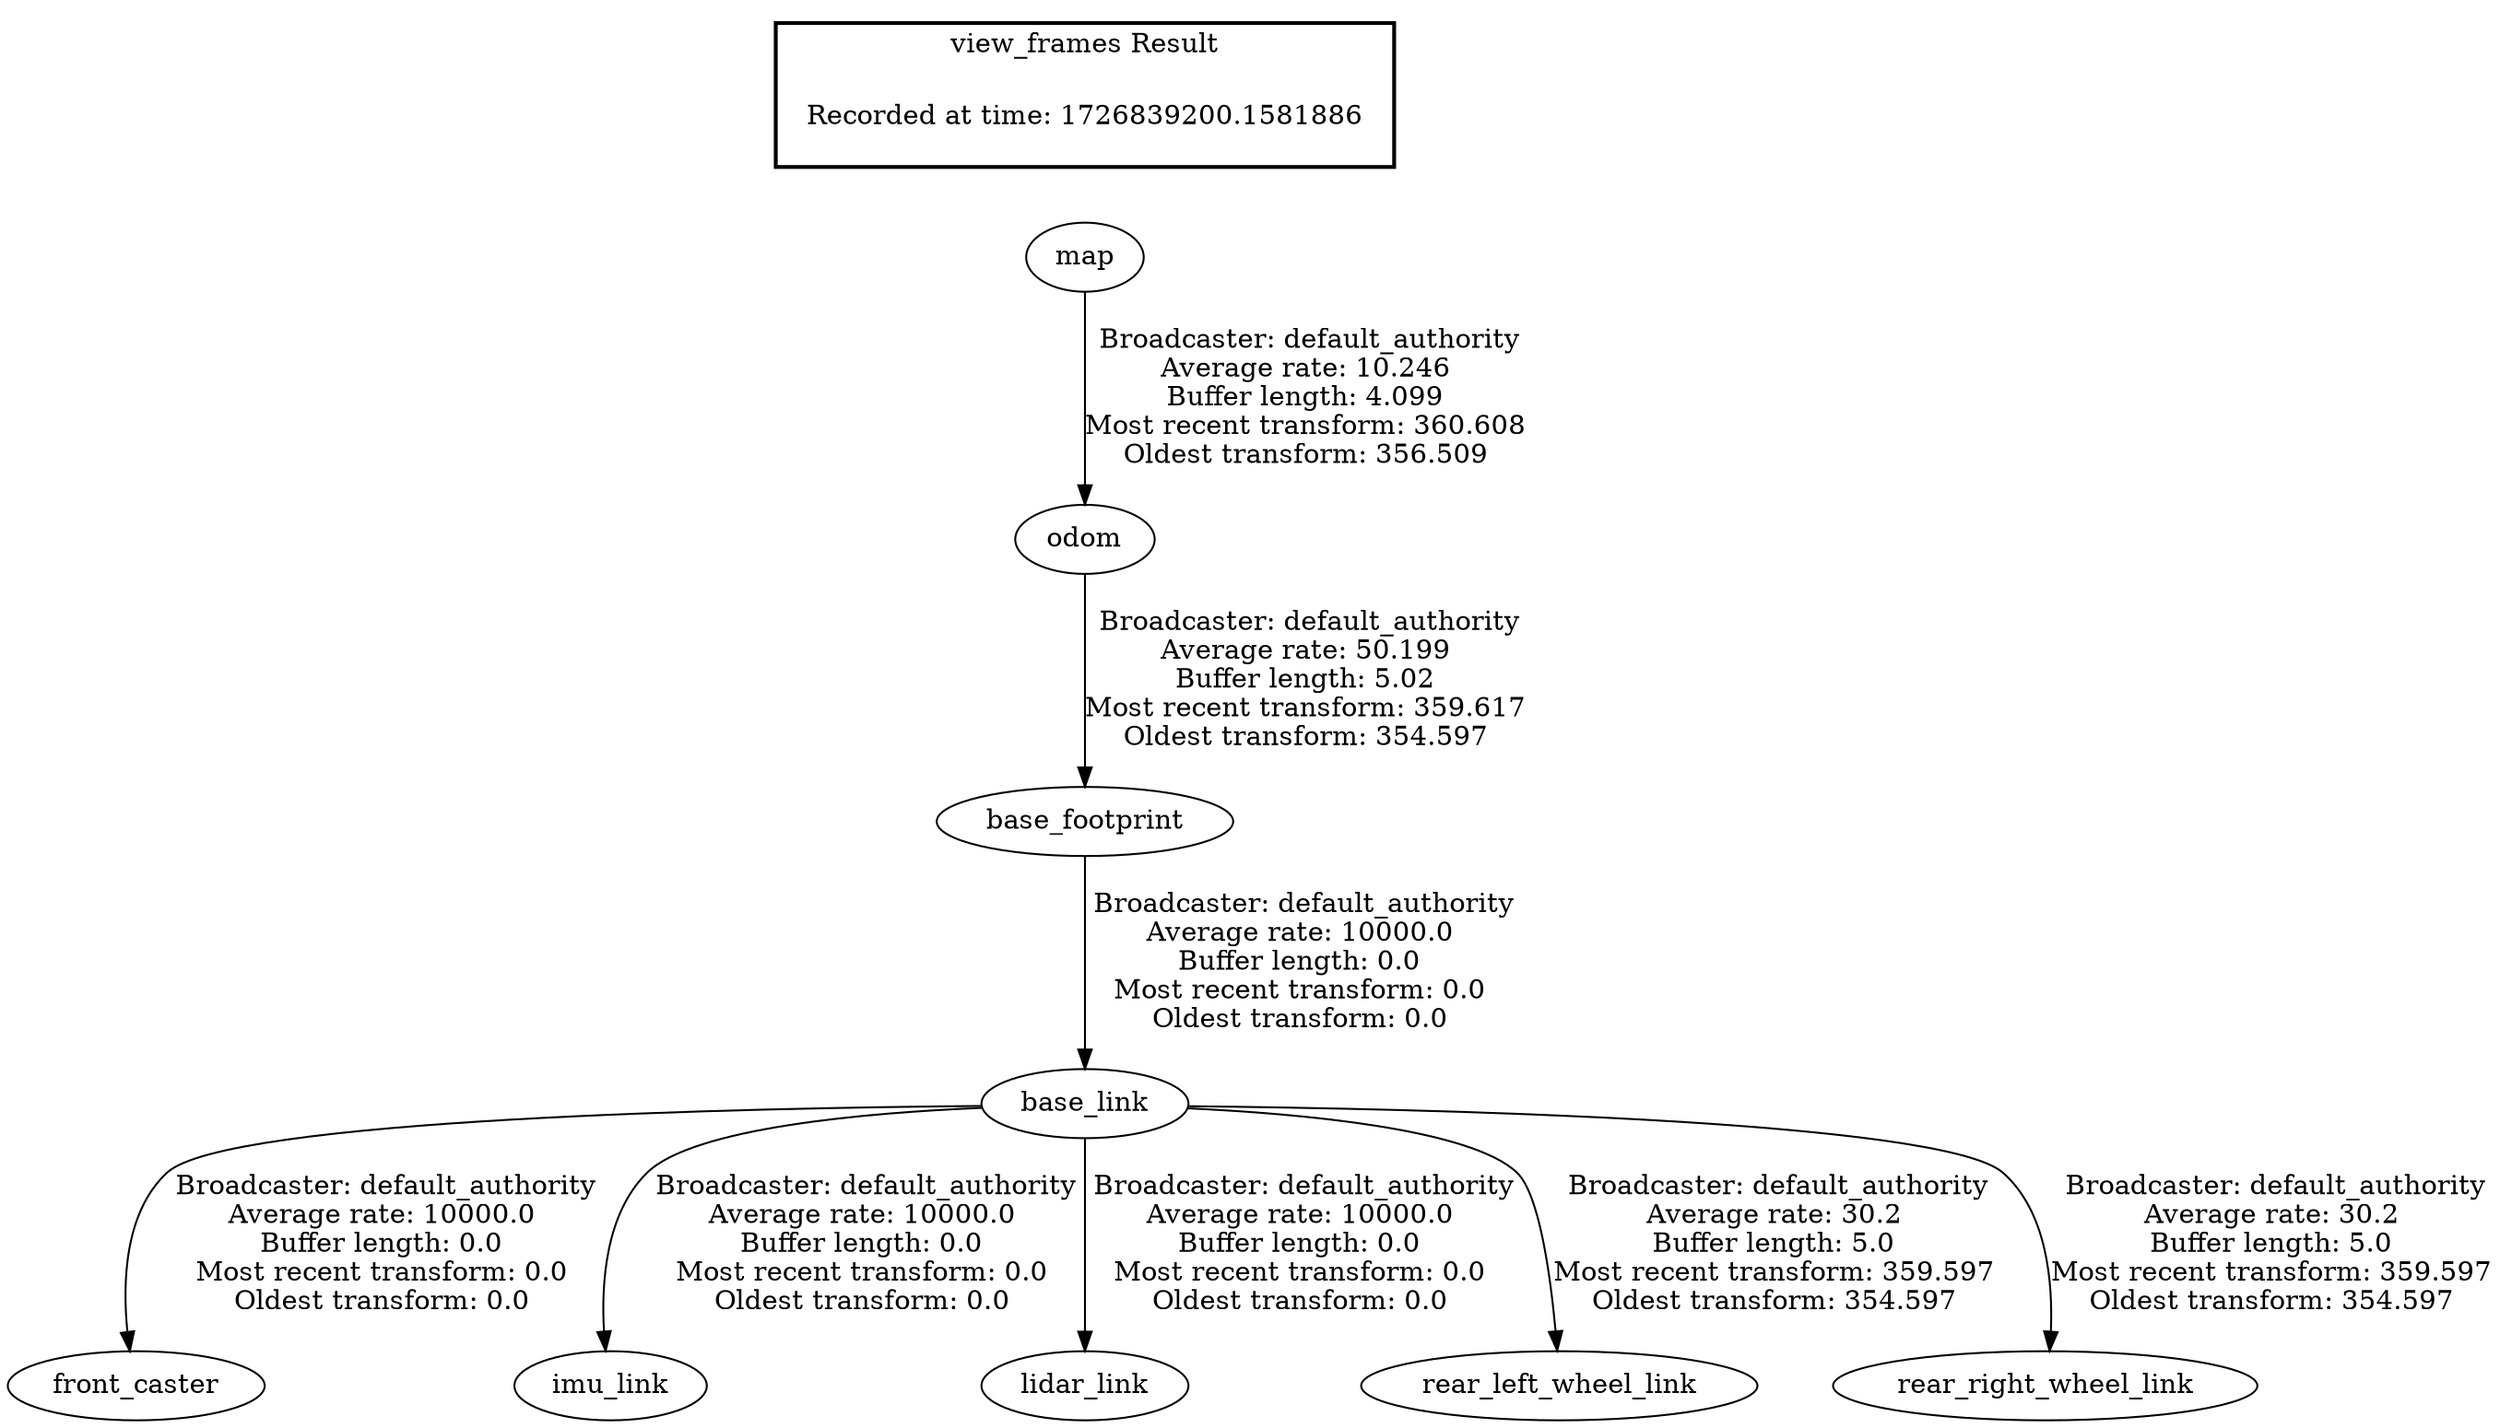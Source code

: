 digraph G {
"odom" -> "base_footprint"[label=" Broadcaster: default_authority\nAverage rate: 50.199\nBuffer length: 5.02\nMost recent transform: 359.617\nOldest transform: 354.597\n"];
"map" -> "odom"[label=" Broadcaster: default_authority\nAverage rate: 10.246\nBuffer length: 4.099\nMost recent transform: 360.608\nOldest transform: 356.509\n"];
"base_footprint" -> "base_link"[label=" Broadcaster: default_authority\nAverage rate: 10000.0\nBuffer length: 0.0\nMost recent transform: 0.0\nOldest transform: 0.0\n"];
"base_link" -> "front_caster"[label=" Broadcaster: default_authority\nAverage rate: 10000.0\nBuffer length: 0.0\nMost recent transform: 0.0\nOldest transform: 0.0\n"];
"base_link" -> "imu_link"[label=" Broadcaster: default_authority\nAverage rate: 10000.0\nBuffer length: 0.0\nMost recent transform: 0.0\nOldest transform: 0.0\n"];
"base_link" -> "lidar_link"[label=" Broadcaster: default_authority\nAverage rate: 10000.0\nBuffer length: 0.0\nMost recent transform: 0.0\nOldest transform: 0.0\n"];
"base_link" -> "rear_left_wheel_link"[label=" Broadcaster: default_authority\nAverage rate: 30.2\nBuffer length: 5.0\nMost recent transform: 359.597\nOldest transform: 354.597\n"];
"base_link" -> "rear_right_wheel_link"[label=" Broadcaster: default_authority\nAverage rate: 30.2\nBuffer length: 5.0\nMost recent transform: 359.597\nOldest transform: 354.597\n"];
edge [style=invis];
 subgraph cluster_legend { style=bold; color=black; label ="view_frames Result";
"Recorded at time: 1726839200.1581886"[ shape=plaintext ] ;
}->"map";
}